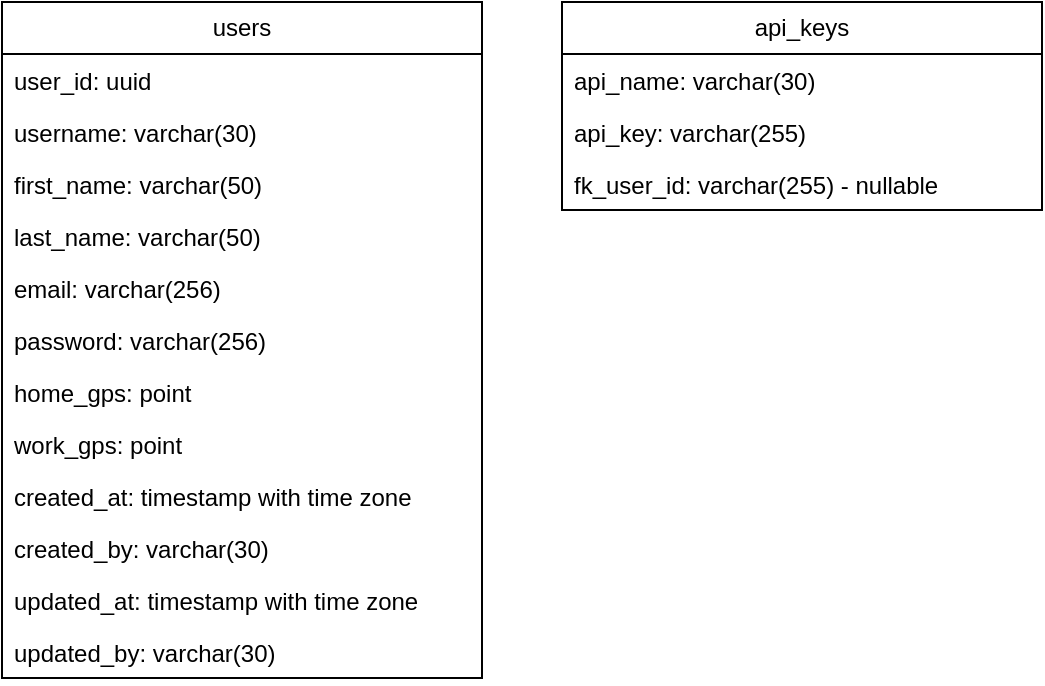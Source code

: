 <mxfile version="24.5.2" type="github">
  <diagram name="Page-1" id="3PtCgTrVhq7nl0aH3eP5">
    <mxGraphModel dx="830" dy="442" grid="1" gridSize="10" guides="1" tooltips="1" connect="1" arrows="1" fold="1" page="1" pageScale="1" pageWidth="850" pageHeight="1100" math="0" shadow="0">
      <root>
        <mxCell id="0" />
        <mxCell id="1" parent="0" />
        <mxCell id="knXLkMX7DMQiPhCSk4bh-1" value="users" style="swimlane;fontStyle=0;childLayout=stackLayout;horizontal=1;startSize=26;fillColor=none;horizontalStack=0;resizeParent=1;resizeParentMax=0;resizeLast=0;collapsible=1;marginBottom=0;whiteSpace=wrap;html=1;" parent="1" vertex="1">
          <mxGeometry x="40" y="40" width="240" height="338" as="geometry" />
        </mxCell>
        <mxCell id="knXLkMX7DMQiPhCSk4bh-2" value="user_id: uuid" style="text;strokeColor=none;fillColor=none;align=left;verticalAlign=top;spacingLeft=4;spacingRight=4;overflow=hidden;rotatable=0;points=[[0,0.5],[1,0.5]];portConstraint=eastwest;whiteSpace=wrap;html=1;" parent="knXLkMX7DMQiPhCSk4bh-1" vertex="1">
          <mxGeometry y="26" width="240" height="26" as="geometry" />
        </mxCell>
        <mxCell id="knXLkMX7DMQiPhCSk4bh-3" value="username: varchar(30)" style="text;strokeColor=none;fillColor=none;align=left;verticalAlign=top;spacingLeft=4;spacingRight=4;overflow=hidden;rotatable=0;points=[[0,0.5],[1,0.5]];portConstraint=eastwest;whiteSpace=wrap;html=1;" parent="knXLkMX7DMQiPhCSk4bh-1" vertex="1">
          <mxGeometry y="52" width="240" height="26" as="geometry" />
        </mxCell>
        <mxCell id="knXLkMX7DMQiPhCSk4bh-4" value="first_name: varchar(50)" style="text;strokeColor=none;fillColor=none;align=left;verticalAlign=top;spacingLeft=4;spacingRight=4;overflow=hidden;rotatable=0;points=[[0,0.5],[1,0.5]];portConstraint=eastwest;whiteSpace=wrap;html=1;" parent="knXLkMX7DMQiPhCSk4bh-1" vertex="1">
          <mxGeometry y="78" width="240" height="26" as="geometry" />
        </mxCell>
        <mxCell id="9-8XBrRKt5z3o8YFOxQo-1" value="last_name: varchar(50)" style="text;strokeColor=none;fillColor=none;align=left;verticalAlign=top;spacingLeft=4;spacingRight=4;overflow=hidden;rotatable=0;points=[[0,0.5],[1,0.5]];portConstraint=eastwest;whiteSpace=wrap;html=1;" vertex="1" parent="knXLkMX7DMQiPhCSk4bh-1">
          <mxGeometry y="104" width="240" height="26" as="geometry" />
        </mxCell>
        <mxCell id="9-8XBrRKt5z3o8YFOxQo-2" value="email: varchar(256)" style="text;strokeColor=none;fillColor=none;align=left;verticalAlign=top;spacingLeft=4;spacingRight=4;overflow=hidden;rotatable=0;points=[[0,0.5],[1,0.5]];portConstraint=eastwest;whiteSpace=wrap;html=1;" vertex="1" parent="knXLkMX7DMQiPhCSk4bh-1">
          <mxGeometry y="130" width="240" height="26" as="geometry" />
        </mxCell>
        <mxCell id="9-8XBrRKt5z3o8YFOxQo-3" value="password: varchar(256)" style="text;strokeColor=none;fillColor=none;align=left;verticalAlign=top;spacingLeft=4;spacingRight=4;overflow=hidden;rotatable=0;points=[[0,0.5],[1,0.5]];portConstraint=eastwest;whiteSpace=wrap;html=1;" vertex="1" parent="knXLkMX7DMQiPhCSk4bh-1">
          <mxGeometry y="156" width="240" height="26" as="geometry" />
        </mxCell>
        <mxCell id="9-8XBrRKt5z3o8YFOxQo-54" value="home_gps: point" style="text;strokeColor=none;fillColor=none;align=left;verticalAlign=top;spacingLeft=4;spacingRight=4;overflow=hidden;rotatable=0;points=[[0,0.5],[1,0.5]];portConstraint=eastwest;whiteSpace=wrap;html=1;" vertex="1" parent="knXLkMX7DMQiPhCSk4bh-1">
          <mxGeometry y="182" width="240" height="26" as="geometry" />
        </mxCell>
        <mxCell id="9-8XBrRKt5z3o8YFOxQo-55" value="work_gps: point" style="text;strokeColor=none;fillColor=none;align=left;verticalAlign=top;spacingLeft=4;spacingRight=4;overflow=hidden;rotatable=0;points=[[0,0.5],[1,0.5]];portConstraint=eastwest;whiteSpace=wrap;html=1;" vertex="1" parent="knXLkMX7DMQiPhCSk4bh-1">
          <mxGeometry y="208" width="240" height="26" as="geometry" />
        </mxCell>
        <mxCell id="9-8XBrRKt5z3o8YFOxQo-5" value="created_at: timestamp with time zone" style="text;strokeColor=none;fillColor=none;align=left;verticalAlign=top;spacingLeft=4;spacingRight=4;overflow=hidden;rotatable=0;points=[[0,0.5],[1,0.5]];portConstraint=eastwest;whiteSpace=wrap;html=1;" vertex="1" parent="knXLkMX7DMQiPhCSk4bh-1">
          <mxGeometry y="234" width="240" height="26" as="geometry" />
        </mxCell>
        <mxCell id="9-8XBrRKt5z3o8YFOxQo-7" value="created_by: varchar(30)" style="text;strokeColor=none;fillColor=none;align=left;verticalAlign=top;spacingLeft=4;spacingRight=4;overflow=hidden;rotatable=0;points=[[0,0.5],[1,0.5]];portConstraint=eastwest;whiteSpace=wrap;html=1;" vertex="1" parent="knXLkMX7DMQiPhCSk4bh-1">
          <mxGeometry y="260" width="240" height="26" as="geometry" />
        </mxCell>
        <mxCell id="9-8XBrRKt5z3o8YFOxQo-6" value="updated_at: timestamp with time zone" style="text;strokeColor=none;fillColor=none;align=left;verticalAlign=top;spacingLeft=4;spacingRight=4;overflow=hidden;rotatable=0;points=[[0,0.5],[1,0.5]];portConstraint=eastwest;whiteSpace=wrap;html=1;" vertex="1" parent="knXLkMX7DMQiPhCSk4bh-1">
          <mxGeometry y="286" width="240" height="26" as="geometry" />
        </mxCell>
        <mxCell id="9-8XBrRKt5z3o8YFOxQo-4" value="updated_by: varchar(30)" style="text;strokeColor=none;fillColor=none;align=left;verticalAlign=top;spacingLeft=4;spacingRight=4;overflow=hidden;rotatable=0;points=[[0,0.5],[1,0.5]];portConstraint=eastwest;whiteSpace=wrap;html=1;" vertex="1" parent="knXLkMX7DMQiPhCSk4bh-1">
          <mxGeometry y="312" width="240" height="26" as="geometry" />
        </mxCell>
        <mxCell id="9-8XBrRKt5z3o8YFOxQo-8" value="api_keys" style="swimlane;fontStyle=0;childLayout=stackLayout;horizontal=1;startSize=26;fillColor=none;horizontalStack=0;resizeParent=1;resizeParentMax=0;resizeLast=0;collapsible=1;marginBottom=0;whiteSpace=wrap;html=1;" vertex="1" parent="1">
          <mxGeometry x="320" y="40" width="240" height="104" as="geometry" />
        </mxCell>
        <mxCell id="9-8XBrRKt5z3o8YFOxQo-9" value="api_name:&amp;nbsp;varchar(30)" style="text;strokeColor=none;fillColor=none;align=left;verticalAlign=top;spacingLeft=4;spacingRight=4;overflow=hidden;rotatable=0;points=[[0,0.5],[1,0.5]];portConstraint=eastwest;whiteSpace=wrap;html=1;" vertex="1" parent="9-8XBrRKt5z3o8YFOxQo-8">
          <mxGeometry y="26" width="240" height="26" as="geometry" />
        </mxCell>
        <mxCell id="9-8XBrRKt5z3o8YFOxQo-10" value="api_key: varchar(255)" style="text;strokeColor=none;fillColor=none;align=left;verticalAlign=top;spacingLeft=4;spacingRight=4;overflow=hidden;rotatable=0;points=[[0,0.5],[1,0.5]];portConstraint=eastwest;whiteSpace=wrap;html=1;" vertex="1" parent="9-8XBrRKt5z3o8YFOxQo-8">
          <mxGeometry y="52" width="240" height="26" as="geometry" />
        </mxCell>
        <mxCell id="9-8XBrRKt5z3o8YFOxQo-64" value="fk_user_id: varchar(255) - nullable" style="text;strokeColor=none;fillColor=none;align=left;verticalAlign=top;spacingLeft=4;spacingRight=4;overflow=hidden;rotatable=0;points=[[0,0.5],[1,0.5]];portConstraint=eastwest;whiteSpace=wrap;html=1;" vertex="1" parent="9-8XBrRKt5z3o8YFOxQo-8">
          <mxGeometry y="78" width="240" height="26" as="geometry" />
        </mxCell>
      </root>
    </mxGraphModel>
  </diagram>
</mxfile>
